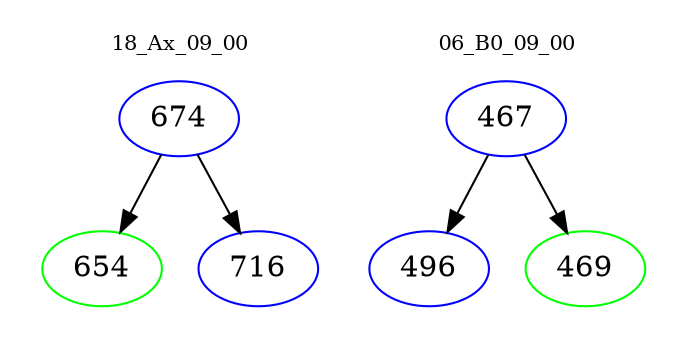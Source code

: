 digraph{
subgraph cluster_0 {
color = white
label = "18_Ax_09_00";
fontsize=10;
T0_674 [label="674", color="blue"]
T0_674 -> T0_654 [color="black"]
T0_654 [label="654", color="green"]
T0_674 -> T0_716 [color="black"]
T0_716 [label="716", color="blue"]
}
subgraph cluster_1 {
color = white
label = "06_B0_09_00";
fontsize=10;
T1_467 [label="467", color="blue"]
T1_467 -> T1_496 [color="black"]
T1_496 [label="496", color="blue"]
T1_467 -> T1_469 [color="black"]
T1_469 [label="469", color="green"]
}
}
